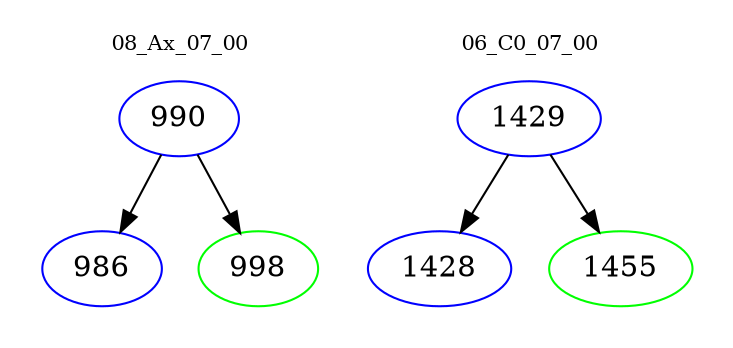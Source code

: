 digraph{
subgraph cluster_0 {
color = white
label = "08_Ax_07_00";
fontsize=10;
T0_990 [label="990", color="blue"]
T0_990 -> T0_986 [color="black"]
T0_986 [label="986", color="blue"]
T0_990 -> T0_998 [color="black"]
T0_998 [label="998", color="green"]
}
subgraph cluster_1 {
color = white
label = "06_C0_07_00";
fontsize=10;
T1_1429 [label="1429", color="blue"]
T1_1429 -> T1_1428 [color="black"]
T1_1428 [label="1428", color="blue"]
T1_1429 -> T1_1455 [color="black"]
T1_1455 [label="1455", color="green"]
}
}
